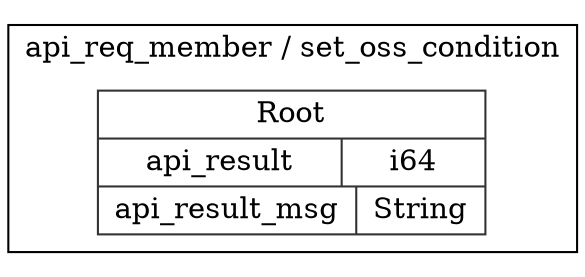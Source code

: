 digraph {
  rankdir=LR;
  subgraph cluster_0 {
    label="api_req_member / set_oss_condition";
    node [style="filled", color=white, style="solid", color=gray20];
    api_req_member__set_oss_condition__Root [label="<Root> Root  | { api_result | <api_result> i64 } | { api_result_msg | <api_result_msg> String }", shape=record];
  }
}
